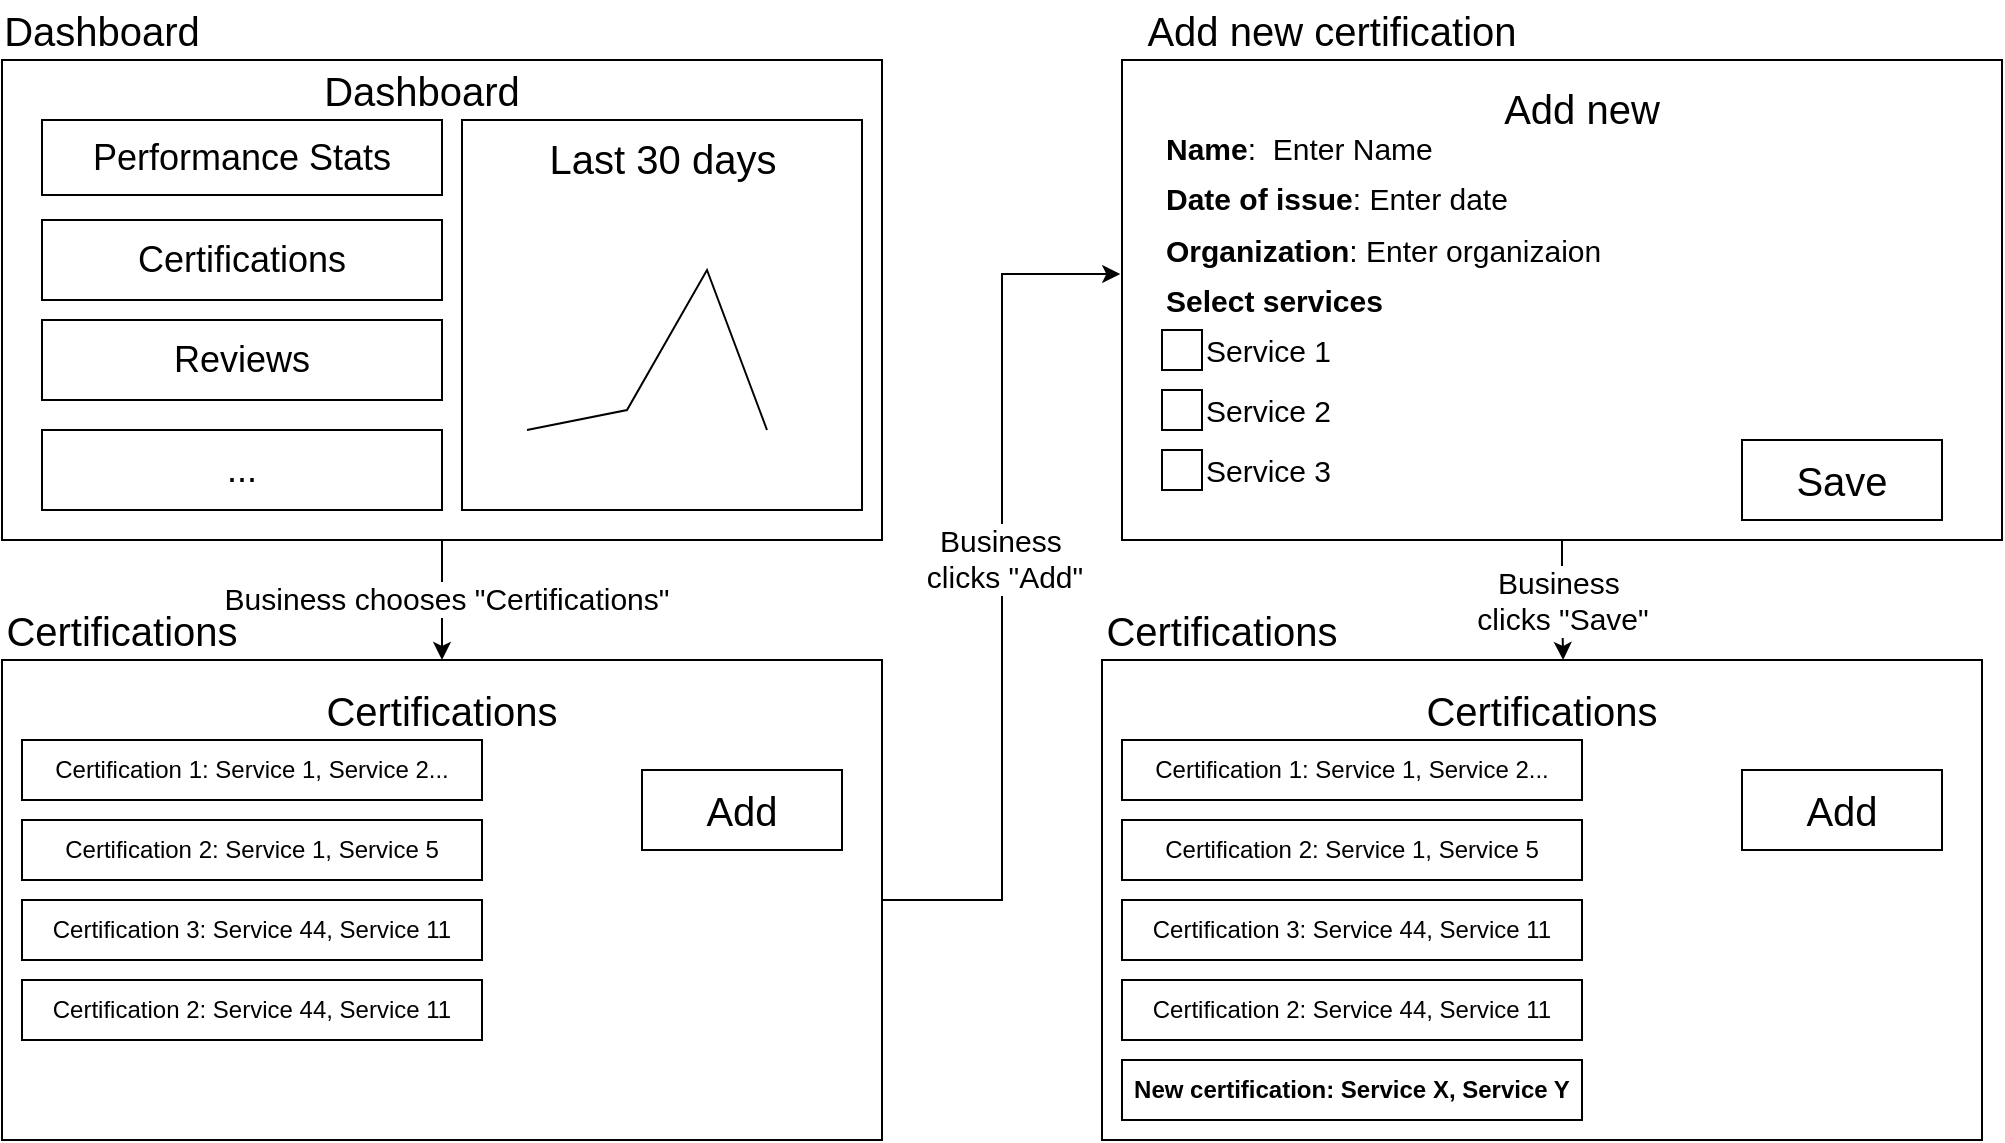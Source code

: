 <mxfile version="26.2.10">
  <diagram name="Page-1" id="shPMoPb6foDGOrGKqs8L">
    <mxGraphModel dx="1200" dy="670" grid="1" gridSize="10" guides="1" tooltips="1" connect="1" arrows="1" fold="1" page="1" pageScale="1" pageWidth="850" pageHeight="1100" math="0" shadow="0">
      <root>
        <mxCell id="0" />
        <mxCell id="1" parent="0" />
        <mxCell id="WzCFIglIIp8xGvakGaZ_-9" style="edgeStyle=orthogonalEdgeStyle;rounded=0;orthogonalLoop=1;jettySize=auto;html=1;entryX=0.5;entryY=0;entryDx=0;entryDy=0;" edge="1" parent="1" source="WzCFIglIIp8xGvakGaZ_-1" target="WzCFIglIIp8xGvakGaZ_-8">
          <mxGeometry relative="1" as="geometry" />
        </mxCell>
        <mxCell id="WzCFIglIIp8xGvakGaZ_-10" value="&lt;font style=&quot;font-size: 15px;&quot;&gt;Business chooses &quot;Certifications&quot;&lt;/font&gt;" style="edgeLabel;html=1;align=center;verticalAlign=middle;resizable=0;points=[];" vertex="1" connectable="0" parent="WzCFIglIIp8xGvakGaZ_-9">
          <mxGeometry x="-0.052" y="2" relative="1" as="geometry">
            <mxPoint as="offset" />
          </mxGeometry>
        </mxCell>
        <mxCell id="WzCFIglIIp8xGvakGaZ_-1" value="" style="rounded=0;whiteSpace=wrap;html=1;" vertex="1" parent="1">
          <mxGeometry x="10" y="50" width="440" height="240" as="geometry" />
        </mxCell>
        <mxCell id="WzCFIglIIp8xGvakGaZ_-2" value="&lt;font style=&quot;font-size: 20px;&quot;&gt;Dashboard&lt;/font&gt;" style="text;html=1;align=center;verticalAlign=middle;whiteSpace=wrap;rounded=0;" vertex="1" parent="1">
          <mxGeometry x="30" y="20" width="60" height="30" as="geometry" />
        </mxCell>
        <mxCell id="WzCFIglIIp8xGvakGaZ_-3" value="&lt;font style=&quot;font-size: 18px;&quot;&gt;Certifications&lt;/font&gt;" style="rounded=0;whiteSpace=wrap;html=1;" vertex="1" parent="1">
          <mxGeometry x="30" y="130" width="200" height="40" as="geometry" />
        </mxCell>
        <mxCell id="WzCFIglIIp8xGvakGaZ_-5" value="&lt;font style=&quot;font-size: 18px;&quot;&gt;Performance Stats&lt;/font&gt;" style="rounded=0;whiteSpace=wrap;html=1;" vertex="1" parent="1">
          <mxGeometry x="30" y="80" width="200" height="37.5" as="geometry" />
        </mxCell>
        <mxCell id="WzCFIglIIp8xGvakGaZ_-6" value="&lt;font style=&quot;font-size: 18px;&quot;&gt;Reviews&lt;/font&gt;" style="rounded=0;whiteSpace=wrap;html=1;" vertex="1" parent="1">
          <mxGeometry x="30" y="180" width="200" height="40" as="geometry" />
        </mxCell>
        <mxCell id="WzCFIglIIp8xGvakGaZ_-7" value="&lt;font style=&quot;font-size: 18px;&quot;&gt;...&lt;/font&gt;" style="rounded=0;whiteSpace=wrap;html=1;" vertex="1" parent="1">
          <mxGeometry x="30" y="235" width="200" height="40" as="geometry" />
        </mxCell>
        <mxCell id="WzCFIglIIp8xGvakGaZ_-8" value="" style="rounded=0;whiteSpace=wrap;html=1;" vertex="1" parent="1">
          <mxGeometry x="10" y="350" width="440" height="240" as="geometry" />
        </mxCell>
        <mxCell id="WzCFIglIIp8xGvakGaZ_-11" value="" style="rounded=0;whiteSpace=wrap;html=1;" vertex="1" parent="1">
          <mxGeometry x="240" y="80" width="200" height="195" as="geometry" />
        </mxCell>
        <mxCell id="WzCFIglIIp8xGvakGaZ_-12" value="&lt;font style=&quot;font-size: 20px;&quot;&gt;Last 30 days&lt;/font&gt;" style="text;html=1;align=center;verticalAlign=middle;whiteSpace=wrap;rounded=0;" vertex="1" parent="1">
          <mxGeometry x="272.5" y="88.75" width="135" height="20" as="geometry" />
        </mxCell>
        <mxCell id="WzCFIglIIp8xGvakGaZ_-24" value="&lt;font style=&quot;font-size: 20px;&quot;&gt;Certifications&lt;/font&gt;" style="text;html=1;align=center;verticalAlign=middle;whiteSpace=wrap;rounded=0;" vertex="1" parent="1">
          <mxGeometry x="40" y="320" width="60" height="30" as="geometry" />
        </mxCell>
        <mxCell id="WzCFIglIIp8xGvakGaZ_-25" value="&lt;font style=&quot;font-size: 20px;&quot;&gt;Certifications&lt;/font&gt;" style="text;html=1;align=center;verticalAlign=middle;whiteSpace=wrap;rounded=0;" vertex="1" parent="1">
          <mxGeometry x="200" y="360" width="60" height="30" as="geometry" />
        </mxCell>
        <mxCell id="WzCFIglIIp8xGvakGaZ_-26" value="&lt;font style=&quot;font-size: 20px;&quot;&gt;Dashboard&lt;/font&gt;" style="text;html=1;align=center;verticalAlign=middle;whiteSpace=wrap;rounded=0;" vertex="1" parent="1">
          <mxGeometry x="190" y="50" width="60" height="30" as="geometry" />
        </mxCell>
        <mxCell id="WzCFIglIIp8xGvakGaZ_-27" value="" style="endArrow=none;html=1;rounded=0;" edge="1" parent="1">
          <mxGeometry width="50" height="50" relative="1" as="geometry">
            <mxPoint x="272.5" y="235" as="sourcePoint" />
            <mxPoint x="392.5" y="235" as="targetPoint" />
            <Array as="points">
              <mxPoint x="322.5" y="225" />
              <mxPoint x="362.5" y="155" />
            </Array>
          </mxGeometry>
        </mxCell>
        <mxCell id="WzCFIglIIp8xGvakGaZ_-28" value="&lt;font style=&quot;font-size: 20px;&quot;&gt;Add&lt;/font&gt;" style="rounded=0;whiteSpace=wrap;html=1;" vertex="1" parent="1">
          <mxGeometry x="330" y="405" width="100" height="40" as="geometry" />
        </mxCell>
        <mxCell id="WzCFIglIIp8xGvakGaZ_-30" value="" style="rounded=0;whiteSpace=wrap;html=1;" vertex="1" parent="1">
          <mxGeometry x="570" y="50" width="440" height="240" as="geometry" />
        </mxCell>
        <mxCell id="WzCFIglIIp8xGvakGaZ_-35" value="&lt;font style=&quot;font-size: 20px;&quot;&gt;Add new&lt;/font&gt;" style="text;html=1;align=center;verticalAlign=middle;whiteSpace=wrap;rounded=0;" vertex="1" parent="1">
          <mxGeometry x="730" y="58.75" width="140" height="30" as="geometry" />
        </mxCell>
        <mxCell id="WzCFIglIIp8xGvakGaZ_-36" value="&lt;font style=&quot;font-size: 20px;&quot;&gt;Save&lt;/font&gt;" style="rounded=0;whiteSpace=wrap;html=1;" vertex="1" parent="1">
          <mxGeometry x="880" y="240" width="100" height="40" as="geometry" />
        </mxCell>
        <mxCell id="WzCFIglIIp8xGvakGaZ_-37" value="&lt;font style=&quot;font-size: 20px;&quot;&gt;Add new certification&lt;/font&gt;" style="text;html=1;align=center;verticalAlign=middle;whiteSpace=wrap;rounded=0;" vertex="1" parent="1">
          <mxGeometry x="570" y="20" width="210" height="30" as="geometry" />
        </mxCell>
        <mxCell id="WzCFIglIIp8xGvakGaZ_-38" style="edgeStyle=orthogonalEdgeStyle;rounded=0;orthogonalLoop=1;jettySize=auto;html=1;entryX=-0.002;entryY=0.446;entryDx=0;entryDy=0;entryPerimeter=0;" edge="1" parent="1" source="WzCFIglIIp8xGvakGaZ_-8" target="WzCFIglIIp8xGvakGaZ_-30">
          <mxGeometry relative="1" as="geometry" />
        </mxCell>
        <mxCell id="WzCFIglIIp8xGvakGaZ_-39" value="&lt;font style=&quot;font-size: 15px;&quot;&gt;Business&amp;nbsp;&lt;/font&gt;&lt;div&gt;&lt;font style=&quot;font-size: 15px;&quot;&gt;clicks &quot;Add&quot;&lt;/font&gt;&lt;/div&gt;" style="edgeLabel;html=1;align=center;verticalAlign=middle;resizable=0;points=[];" vertex="1" connectable="0" parent="WzCFIglIIp8xGvakGaZ_-38">
          <mxGeometry x="0.071" y="-1" relative="1" as="geometry">
            <mxPoint as="offset" />
          </mxGeometry>
        </mxCell>
        <mxCell id="WzCFIglIIp8xGvakGaZ_-40" value="&lt;font style=&quot;font-size: 15px;&quot;&gt;&lt;b&gt;Name&lt;/b&gt;:&amp;nbsp; Enter Name&lt;/font&gt;" style="text;html=1;align=left;verticalAlign=middle;whiteSpace=wrap;rounded=0;" vertex="1" parent="1">
          <mxGeometry x="590" y="78.75" width="200" height="30" as="geometry" />
        </mxCell>
        <mxCell id="WzCFIglIIp8xGvakGaZ_-41" value="&lt;font style=&quot;font-size: 15px;&quot;&gt;&lt;b&gt;Date of issue&lt;/b&gt;: Enter date&lt;/font&gt;" style="text;html=1;align=left;verticalAlign=middle;whiteSpace=wrap;rounded=0;" vertex="1" parent="1">
          <mxGeometry x="590" y="104.38" width="240" height="30" as="geometry" />
        </mxCell>
        <mxCell id="WzCFIglIIp8xGvakGaZ_-42" value="&lt;font style=&quot;font-size: 15px;&quot;&gt;&lt;b&gt;Organization&lt;/b&gt;: Enter organizaion&lt;/font&gt;" style="text;html=1;align=left;verticalAlign=middle;whiteSpace=wrap;rounded=0;" vertex="1" parent="1">
          <mxGeometry x="590" y="130" width="220" height="30" as="geometry" />
        </mxCell>
        <mxCell id="WzCFIglIIp8xGvakGaZ_-43" value="&lt;span style=&quot;font-size: 15px;&quot;&gt;&lt;b&gt;Select services&lt;/b&gt;&lt;/span&gt;" style="text;html=1;align=left;verticalAlign=middle;whiteSpace=wrap;rounded=0;" vertex="1" parent="1">
          <mxGeometry x="590" y="155" width="220" height="30" as="geometry" />
        </mxCell>
        <mxCell id="WzCFIglIIp8xGvakGaZ_-45" value="&lt;span style=&quot;font-size: 15px;&quot;&gt;Service 1&lt;/span&gt;" style="text;html=1;align=left;verticalAlign=middle;whiteSpace=wrap;rounded=0;" vertex="1" parent="1">
          <mxGeometry x="610" y="180" width="200" height="30" as="geometry" />
        </mxCell>
        <mxCell id="WzCFIglIIp8xGvakGaZ_-46" value="&lt;span style=&quot;font-size: 15px;&quot;&gt;Service 2&lt;/span&gt;" style="text;html=1;align=left;verticalAlign=middle;whiteSpace=wrap;rounded=0;" vertex="1" parent="1">
          <mxGeometry x="610" y="210" width="200" height="30" as="geometry" />
        </mxCell>
        <mxCell id="WzCFIglIIp8xGvakGaZ_-47" value="" style="rounded=0;whiteSpace=wrap;html=1;" vertex="1" parent="1">
          <mxGeometry x="590" y="185" width="20" height="20" as="geometry" />
        </mxCell>
        <mxCell id="WzCFIglIIp8xGvakGaZ_-48" value="" style="rounded=0;whiteSpace=wrap;html=1;" vertex="1" parent="1">
          <mxGeometry x="590" y="215" width="20" height="20" as="geometry" />
        </mxCell>
        <mxCell id="WzCFIglIIp8xGvakGaZ_-50" value="&lt;span style=&quot;font-size: 15px;&quot;&gt;Service 3&lt;/span&gt;" style="text;html=1;align=left;verticalAlign=middle;whiteSpace=wrap;rounded=0;" vertex="1" parent="1">
          <mxGeometry x="610" y="240" width="200" height="30" as="geometry" />
        </mxCell>
        <mxCell id="WzCFIglIIp8xGvakGaZ_-51" value="" style="rounded=0;whiteSpace=wrap;html=1;" vertex="1" parent="1">
          <mxGeometry x="590" y="245" width="20" height="20" as="geometry" />
        </mxCell>
        <mxCell id="WzCFIglIIp8xGvakGaZ_-53" value="" style="rounded=0;whiteSpace=wrap;html=1;" vertex="1" parent="1">
          <mxGeometry x="560" y="350" width="440" height="240" as="geometry" />
        </mxCell>
        <mxCell id="WzCFIglIIp8xGvakGaZ_-54" value="Certification 1: Service 1, Service 2..." style="rounded=0;whiteSpace=wrap;html=1;" vertex="1" parent="1">
          <mxGeometry x="570" y="390" width="230" height="30" as="geometry" />
        </mxCell>
        <mxCell id="WzCFIglIIp8xGvakGaZ_-55" value="Certification 2: Service 1, Service 5" style="rounded=0;whiteSpace=wrap;html=1;" vertex="1" parent="1">
          <mxGeometry x="570" y="430" width="230" height="30" as="geometry" />
        </mxCell>
        <mxCell id="WzCFIglIIp8xGvakGaZ_-56" value="Certification 3: Service 44, Service 11" style="rounded=0;whiteSpace=wrap;html=1;" vertex="1" parent="1">
          <mxGeometry x="570" y="470" width="230" height="30" as="geometry" />
        </mxCell>
        <mxCell id="WzCFIglIIp8xGvakGaZ_-57" value="Certification 2: Service 44, Service 11" style="rounded=0;whiteSpace=wrap;html=1;" vertex="1" parent="1">
          <mxGeometry x="570" y="510" width="230" height="30" as="geometry" />
        </mxCell>
        <mxCell id="WzCFIglIIp8xGvakGaZ_-58" value="&lt;font style=&quot;font-size: 20px;&quot;&gt;Certifications&lt;/font&gt;" style="text;html=1;align=center;verticalAlign=middle;whiteSpace=wrap;rounded=0;" vertex="1" parent="1">
          <mxGeometry x="590" y="320" width="60" height="30" as="geometry" />
        </mxCell>
        <mxCell id="WzCFIglIIp8xGvakGaZ_-59" value="&lt;font style=&quot;font-size: 20px;&quot;&gt;Certifications&lt;/font&gt;" style="text;html=1;align=center;verticalAlign=middle;whiteSpace=wrap;rounded=0;" vertex="1" parent="1">
          <mxGeometry x="750" y="360" width="60" height="30" as="geometry" />
        </mxCell>
        <mxCell id="WzCFIglIIp8xGvakGaZ_-60" value="&lt;font style=&quot;font-size: 20px;&quot;&gt;Add&lt;/font&gt;" style="rounded=0;whiteSpace=wrap;html=1;" vertex="1" parent="1">
          <mxGeometry x="880" y="405" width="100" height="40" as="geometry" />
        </mxCell>
        <mxCell id="WzCFIglIIp8xGvakGaZ_-62" style="edgeStyle=orthogonalEdgeStyle;rounded=0;orthogonalLoop=1;jettySize=auto;html=1;entryX=0.524;entryY=0;entryDx=0;entryDy=0;entryPerimeter=0;" edge="1" parent="1" source="WzCFIglIIp8xGvakGaZ_-30" target="WzCFIglIIp8xGvakGaZ_-53">
          <mxGeometry relative="1" as="geometry" />
        </mxCell>
        <mxCell id="WzCFIglIIp8xGvakGaZ_-63" value="&lt;span style=&quot;color: rgba(0, 0, 0, 0); font-family: monospace; font-size: 0px; text-align: start; background-color: rgb(236, 236, 236);&quot;&gt;%3CmxGraphModel%3E%3Croot%3E%3CmxCell%20id%3D%220%22%2F%3E%3CmxCell%20id%3D%221%22%20parent%3D%220%22%2F%3E%3CmxCell%20id%3D%222%22%20value%3D%22%26lt%3Bfont%20style%3D%26quot%3Bfont-size%3A%2015px%3B%26quot%3B%26gt%3BBusiness%26amp%3Bnbsp%3B%26lt%3B%2Ffont%26gt%3B%26lt%3Bdiv%26gt%3B%26lt%3Bfont%20style%3D%26quot%3Bfont-size%3A%2015px%3B%26quot%3B%26gt%3Bclicks%20%26quot%3BAdd%26quot%3B%26lt%3B%2Ffont%26gt%3B%26lt%3B%2Fdiv%26gt%3B%22%20style%3D%22edgeLabel%3Bhtml%3D1%3Balign%3Dcenter%3BverticalAlign%3Dmiddle%3Bresizable%3D0%3Bpoints%3D%5B%5D%3B%22%20vertex%3D%221%22%20connectable%3D%220%22%20parent%3D%221%22%3E%3CmxGeometry%20x%3D%22511%22%20y%3D%22298.571%22%20as%3D%22geometry%22%2F%3E%3C%2FmxCell%3E%3C%2Froot%3E%3C%2FmxGraphModel%3E&lt;/span&gt;&lt;span style=&quot;color: rgba(0, 0, 0, 0); font-family: monospace; font-size: 0px; text-align: start; background-color: rgb(236, 236, 236);&quot;&gt;%3CmxGraphModel%3E%3Croot%3E%3CmxCell%20id%3D%220%22%2F%3E%3CmxCell%20id%3D%221%22%20parent%3D%220%22%2F%3E%3CmxCell%20id%3D%222%22%20value%3D%22%26lt%3Bfont%20style%3D%26quot%3Bfont-size%3A%2015px%3B%26quot%3B%26gt%3BBusiness%26amp%3Bnbsp%3B%26lt%3B%2Ffont%26gt%3B%26lt%3Bdiv%26gt%3B%26lt%3Bfont%20style%3D%26quot%3Bfont-size%3A%2015px%3B%26quot%3B%26gt%3Bclicks%20%26quot%3BAdd%26quot%3B%26lt%3B%2Ffont%26gt%3B%26lt%3B%2Fdiv%26gt%3B%22%20style%3D%22edgeLabel%3Bhtml%3D1%3Balign%3Dcenter%3BverticalAlign%3Dmiddle%3Bresizable%3D0%3Bpoints%3D%5B%5D%3B%22%20vertex%3D%221%22%20connectable%3D%220%22%20parent%3D%221%22%3E%3CmxGeometry%20x%3D%22511%22%20y%3D%22298.571%22%20as%3D%22geometry%22%2F%3E%3C%2FmxCell%3E%3C%2Froot%3E%3C%2FmxGraphModel%3E&lt;/span&gt;" style="edgeLabel;html=1;align=center;verticalAlign=middle;resizable=0;points=[];" vertex="1" connectable="0" parent="WzCFIglIIp8xGvakGaZ_-62">
          <mxGeometry x="-0.189" y="1" relative="1" as="geometry">
            <mxPoint as="offset" />
          </mxGeometry>
        </mxCell>
        <mxCell id="WzCFIglIIp8xGvakGaZ_-64" value="&lt;font style=&quot;font-size: 15px;&quot;&gt;Business&amp;nbsp;&lt;/font&gt;&lt;div&gt;&lt;font style=&quot;font-size: 15px;&quot;&gt;clicks &quot;Save&quot;&lt;/font&gt;&lt;/div&gt;" style="edgeLabel;html=1;align=center;verticalAlign=middle;resizable=0;points=[];" vertex="1" connectable="0" parent="1">
          <mxGeometry x="790" y="320.001" as="geometry" />
        </mxCell>
        <mxCell id="WzCFIglIIp8xGvakGaZ_-65" value="&lt;b&gt;New certification: Service X, Service Y&lt;/b&gt;" style="rounded=0;whiteSpace=wrap;html=1;" vertex="1" parent="1">
          <mxGeometry x="570" y="550" width="230" height="30" as="geometry" />
        </mxCell>
        <mxCell id="WzCFIglIIp8xGvakGaZ_-66" value="Certification 1: Service 1, Service 2..." style="rounded=0;whiteSpace=wrap;html=1;" vertex="1" parent="1">
          <mxGeometry x="20" y="390" width="230" height="30" as="geometry" />
        </mxCell>
        <mxCell id="WzCFIglIIp8xGvakGaZ_-67" value="Certification 2: Service 1, Service 5" style="rounded=0;whiteSpace=wrap;html=1;" vertex="1" parent="1">
          <mxGeometry x="20" y="430" width="230" height="30" as="geometry" />
        </mxCell>
        <mxCell id="WzCFIglIIp8xGvakGaZ_-68" value="Certification 3: Service 44, Service 11" style="rounded=0;whiteSpace=wrap;html=1;" vertex="1" parent="1">
          <mxGeometry x="20" y="470" width="230" height="30" as="geometry" />
        </mxCell>
        <mxCell id="WzCFIglIIp8xGvakGaZ_-69" value="Certification 2: Service 44, Service 11" style="rounded=0;whiteSpace=wrap;html=1;" vertex="1" parent="1">
          <mxGeometry x="20" y="510" width="230" height="30" as="geometry" />
        </mxCell>
      </root>
    </mxGraphModel>
  </diagram>
</mxfile>
